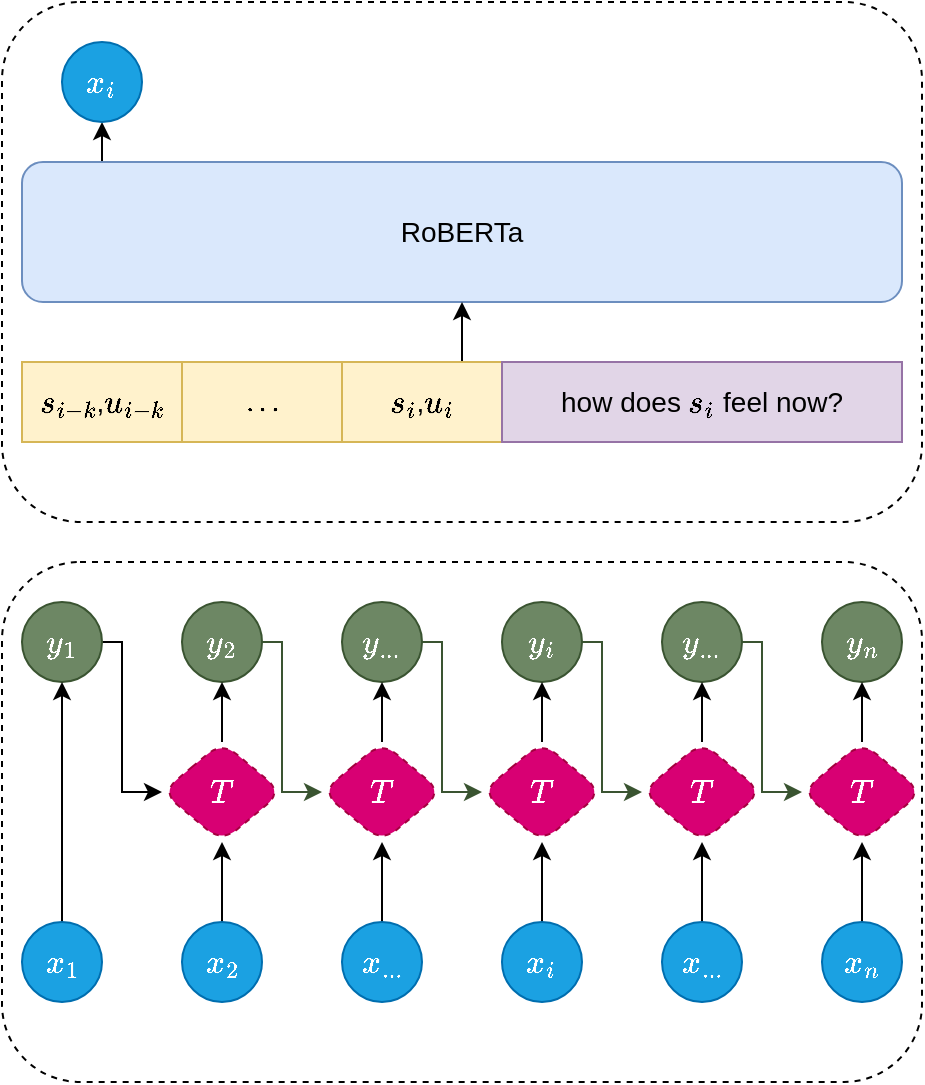 <mxfile version="14.9.8" type="github">
  <diagram id="aTUWieN06N_suoqSjvtF" name="Page-1">
    <mxGraphModel dx="2066" dy="1129" grid="1" gridSize="10" guides="1" tooltips="1" connect="1" arrows="1" fold="1" page="1" pageScale="1" pageWidth="827" pageHeight="1169" math="1" shadow="0">
      <root>
        <mxCell id="0" />
        <mxCell id="1" parent="0" />
        <mxCell id="rgQGkmDwn6sXFbKnUJ9g-49" value="" style="rounded=1;whiteSpace=wrap;html=1;glass=0;shadow=0;sketch=0;dashed=1;fillColor=none;" vertex="1" parent="1">
          <mxGeometry x="30" y="180" width="460" height="260" as="geometry" />
        </mxCell>
        <mxCell id="rgQGkmDwn6sXFbKnUJ9g-50" value="" style="rounded=1;whiteSpace=wrap;html=1;fillColor=none;dashed=1;" vertex="1" parent="1">
          <mxGeometry x="30" y="460" width="460" height="260" as="geometry" />
        </mxCell>
        <mxCell id="rgQGkmDwn6sXFbKnUJ9g-9" style="edgeStyle=orthogonalEdgeStyle;rounded=0;orthogonalLoop=1;jettySize=auto;html=1;entryX=0.5;entryY=1;entryDx=0;entryDy=0;" edge="1" parent="1">
          <mxGeometry relative="1" as="geometry">
            <mxPoint x="80" y="260" as="sourcePoint" />
            <mxPoint x="80" y="240" as="targetPoint" />
          </mxGeometry>
        </mxCell>
        <mxCell id="rgQGkmDwn6sXFbKnUJ9g-1" value="&lt;font style=&quot;font-size: 14px&quot;&gt;RoBERTa&lt;/font&gt;" style="rounded=1;whiteSpace=wrap;html=1;fillColor=#dae8fc;strokeColor=#6c8ebf;" vertex="1" parent="1">
          <mxGeometry x="40" y="260" width="440" height="70" as="geometry" />
        </mxCell>
        <mxCell id="rgQGkmDwn6sXFbKnUJ9g-2" value="&lt;font style=&quot;font-size: 14px&quot;&gt;\(s_{i-k}\),\(u_{i-k}\)&lt;/font&gt;" style="rounded=0;whiteSpace=wrap;html=1;fillColor=#fff2cc;strokeColor=#d6b656;" vertex="1" parent="1">
          <mxGeometry x="40" y="360" width="80" height="40" as="geometry" />
        </mxCell>
        <mxCell id="rgQGkmDwn6sXFbKnUJ9g-7" value="" style="edgeStyle=orthogonalEdgeStyle;rounded=0;orthogonalLoop=1;jettySize=auto;html=1;exitX=0.75;exitY=0;exitDx=0;exitDy=0;" edge="1" parent="1" source="rgQGkmDwn6sXFbKnUJ9g-4" target="rgQGkmDwn6sXFbKnUJ9g-1">
          <mxGeometry relative="1" as="geometry" />
        </mxCell>
        <mxCell id="rgQGkmDwn6sXFbKnUJ9g-4" value="&lt;font style=&quot;font-size: 14px&quot;&gt;\(s_{i}\),\(u_{i}\)&lt;/font&gt;" style="rounded=0;whiteSpace=wrap;html=1;fillColor=#fff2cc;strokeColor=#d6b656;" vertex="1" parent="1">
          <mxGeometry x="200" y="360" width="80" height="40" as="geometry" />
        </mxCell>
        <mxCell id="rgQGkmDwn6sXFbKnUJ9g-5" value="\(...\)" style="rounded=0;whiteSpace=wrap;html=1;fillColor=#fff2cc;strokeColor=#d6b656;" vertex="1" parent="1">
          <mxGeometry x="120" y="360" width="80" height="40" as="geometry" />
        </mxCell>
        <mxCell id="rgQGkmDwn6sXFbKnUJ9g-6" value="&lt;font style=&quot;font-size: 14px&quot;&gt;how does \(s_i\) feel now?&lt;/font&gt;" style="rounded=0;whiteSpace=wrap;html=1;fillColor=#e1d5e7;strokeColor=#9673a6;" vertex="1" parent="1">
          <mxGeometry x="280" y="360" width="200" height="40" as="geometry" />
        </mxCell>
        <mxCell id="rgQGkmDwn6sXFbKnUJ9g-54" style="edgeStyle=orthogonalEdgeStyle;rounded=0;orthogonalLoop=1;jettySize=auto;html=1;entryX=0;entryY=0.5;entryDx=0;entryDy=0;" edge="1" parent="1" source="rgQGkmDwn6sXFbKnUJ9g-19" target="rgQGkmDwn6sXFbKnUJ9g-51">
          <mxGeometry relative="1" as="geometry">
            <Array as="points">
              <mxPoint x="90" y="500" />
              <mxPoint x="90" y="575" />
            </Array>
          </mxGeometry>
        </mxCell>
        <mxCell id="rgQGkmDwn6sXFbKnUJ9g-19" value="&lt;font style=&quot;font-size: 14px&quot;&gt;\(y_1\)&lt;/font&gt;" style="ellipse;whiteSpace=wrap;html=1;aspect=fixed;fillColor=#6d8764;strokeColor=#3A5431;fontColor=#ffffff;" vertex="1" parent="1">
          <mxGeometry x="40" y="480" width="40" height="40" as="geometry" />
        </mxCell>
        <mxCell id="rgQGkmDwn6sXFbKnUJ9g-40" value="" style="edgeStyle=orthogonalEdgeStyle;rounded=0;orthogonalLoop=1;jettySize=auto;html=1;fillColor=#6d8764;strokeColor=#3A5431;entryX=0;entryY=0.5;entryDx=0;entryDy=0;" edge="1" parent="1" source="rgQGkmDwn6sXFbKnUJ9g-20" target="rgQGkmDwn6sXFbKnUJ9g-58">
          <mxGeometry relative="1" as="geometry">
            <Array as="points">
              <mxPoint x="250" y="500" />
              <mxPoint x="250" y="575" />
            </Array>
          </mxGeometry>
        </mxCell>
        <mxCell id="rgQGkmDwn6sXFbKnUJ9g-20" value="&lt;font style=&quot;font-size: 14px&quot;&gt;\(y_{...}\)&lt;/font&gt;" style="ellipse;whiteSpace=wrap;html=1;aspect=fixed;fillColor=#6d8764;strokeColor=#3A5431;fontColor=#ffffff;" vertex="1" parent="1">
          <mxGeometry x="200" y="480" width="40" height="40" as="geometry" />
        </mxCell>
        <mxCell id="rgQGkmDwn6sXFbKnUJ9g-41" value="" style="edgeStyle=orthogonalEdgeStyle;rounded=0;orthogonalLoop=1;jettySize=auto;html=1;fillColor=#6d8764;strokeColor=#3A5431;entryX=0;entryY=0.5;entryDx=0;entryDy=0;" edge="1" parent="1" source="rgQGkmDwn6sXFbKnUJ9g-21" target="rgQGkmDwn6sXFbKnUJ9g-63">
          <mxGeometry relative="1" as="geometry">
            <Array as="points">
              <mxPoint x="330" y="500" />
              <mxPoint x="330" y="575" />
            </Array>
          </mxGeometry>
        </mxCell>
        <mxCell id="rgQGkmDwn6sXFbKnUJ9g-21" value="&lt;font style=&quot;font-size: 14px&quot;&gt;\(y_i\)&lt;/font&gt;" style="ellipse;whiteSpace=wrap;html=1;aspect=fixed;fontStyle=1;fillColor=#6d8764;strokeColor=#3A5431;fontColor=#ffffff;" vertex="1" parent="1">
          <mxGeometry x="280" y="480" width="40" height="40" as="geometry" />
        </mxCell>
        <mxCell id="rgQGkmDwn6sXFbKnUJ9g-42" value="" style="edgeStyle=orthogonalEdgeStyle;rounded=0;orthogonalLoop=1;jettySize=auto;html=1;fillColor=#6d8764;strokeColor=#3A5431;entryX=0;entryY=0.5;entryDx=0;entryDy=0;" edge="1" parent="1" source="rgQGkmDwn6sXFbKnUJ9g-22" target="rgQGkmDwn6sXFbKnUJ9g-66">
          <mxGeometry relative="1" as="geometry">
            <Array as="points">
              <mxPoint x="410" y="500" />
              <mxPoint x="410" y="575" />
            </Array>
          </mxGeometry>
        </mxCell>
        <mxCell id="rgQGkmDwn6sXFbKnUJ9g-22" value="&lt;font style=&quot;font-size: 14px&quot;&gt;\(y_{...}\)&lt;/font&gt;" style="ellipse;whiteSpace=wrap;html=1;aspect=fixed;fillColor=#6d8764;strokeColor=#3A5431;fontColor=#ffffff;" vertex="1" parent="1">
          <mxGeometry x="360" y="480" width="40" height="40" as="geometry" />
        </mxCell>
        <mxCell id="rgQGkmDwn6sXFbKnUJ9g-23" value="&lt;font style=&quot;font-size: 14px&quot;&gt;\(y_n\)&lt;/font&gt;" style="ellipse;whiteSpace=wrap;html=1;aspect=fixed;fillColor=#6d8764;strokeColor=#3A5431;fontColor=#ffffff;" vertex="1" parent="1">
          <mxGeometry x="440" y="480" width="40" height="40" as="geometry" />
        </mxCell>
        <mxCell id="rgQGkmDwn6sXFbKnUJ9g-39" value="" style="edgeStyle=orthogonalEdgeStyle;rounded=0;orthogonalLoop=1;jettySize=auto;html=1;fillColor=#6d8764;strokeColor=#3A5431;entryX=0;entryY=0.5;entryDx=0;entryDy=0;" edge="1" parent="1" source="rgQGkmDwn6sXFbKnUJ9g-24" target="rgQGkmDwn6sXFbKnUJ9g-55">
          <mxGeometry relative="1" as="geometry">
            <Array as="points">
              <mxPoint x="170" y="500" />
              <mxPoint x="170" y="575" />
            </Array>
          </mxGeometry>
        </mxCell>
        <mxCell id="rgQGkmDwn6sXFbKnUJ9g-24" value="&lt;font style=&quot;font-size: 14px&quot;&gt;\(y_2\)&lt;/font&gt;" style="ellipse;whiteSpace=wrap;html=1;aspect=fixed;fillColor=#6d8764;strokeColor=#3A5431;fontColor=#ffffff;" vertex="1" parent="1">
          <mxGeometry x="120" y="480" width="40" height="40" as="geometry" />
        </mxCell>
        <mxCell id="rgQGkmDwn6sXFbKnUJ9g-37" style="edgeStyle=orthogonalEdgeStyle;rounded=0;orthogonalLoop=1;jettySize=auto;html=1;entryX=0.5;entryY=1;entryDx=0;entryDy=0;" edge="1" parent="1" source="rgQGkmDwn6sXFbKnUJ9g-31" target="rgQGkmDwn6sXFbKnUJ9g-19">
          <mxGeometry relative="1" as="geometry" />
        </mxCell>
        <mxCell id="rgQGkmDwn6sXFbKnUJ9g-31" value="&lt;font style=&quot;font-size: 14px&quot;&gt;\(x_1\)&lt;/font&gt;" style="ellipse;whiteSpace=wrap;html=1;aspect=fixed;fillColor=#1ba1e2;strokeColor=#006EAF;fontColor=#ffffff;" vertex="1" parent="1">
          <mxGeometry x="40" y="640" width="40" height="40" as="geometry" />
        </mxCell>
        <mxCell id="rgQGkmDwn6sXFbKnUJ9g-56" value="" style="edgeStyle=orthogonalEdgeStyle;rounded=0;orthogonalLoop=1;jettySize=auto;html=1;" edge="1" parent="1" source="rgQGkmDwn6sXFbKnUJ9g-32" target="rgQGkmDwn6sXFbKnUJ9g-55">
          <mxGeometry relative="1" as="geometry" />
        </mxCell>
        <mxCell id="rgQGkmDwn6sXFbKnUJ9g-32" value="&lt;font style=&quot;font-size: 14px&quot;&gt;\(x_{...}\)&lt;/font&gt;" style="ellipse;whiteSpace=wrap;html=1;aspect=fixed;fillColor=#1ba1e2;strokeColor=#006EAF;fontColor=#ffffff;" vertex="1" parent="1">
          <mxGeometry x="200" y="640" width="40" height="40" as="geometry" />
        </mxCell>
        <mxCell id="rgQGkmDwn6sXFbKnUJ9g-62" style="edgeStyle=orthogonalEdgeStyle;rounded=0;orthogonalLoop=1;jettySize=auto;html=1;entryX=0.5;entryY=1;entryDx=0;entryDy=0;" edge="1" parent="1" source="rgQGkmDwn6sXFbKnUJ9g-33" target="rgQGkmDwn6sXFbKnUJ9g-58">
          <mxGeometry relative="1" as="geometry" />
        </mxCell>
        <mxCell id="rgQGkmDwn6sXFbKnUJ9g-33" value="&lt;font style=&quot;font-size: 14px&quot;&gt;\(x_i\)&lt;/font&gt;" style="ellipse;whiteSpace=wrap;html=1;aspect=fixed;fontStyle=1;fillColor=#1ba1e2;strokeColor=#006EAF;fontColor=#ffffff;" vertex="1" parent="1">
          <mxGeometry x="280" y="640" width="40" height="40" as="geometry" />
        </mxCell>
        <mxCell id="rgQGkmDwn6sXFbKnUJ9g-64" style="edgeStyle=orthogonalEdgeStyle;rounded=0;orthogonalLoop=1;jettySize=auto;html=1;entryX=0.5;entryY=1;entryDx=0;entryDy=0;" edge="1" parent="1" source="rgQGkmDwn6sXFbKnUJ9g-34" target="rgQGkmDwn6sXFbKnUJ9g-63">
          <mxGeometry relative="1" as="geometry" />
        </mxCell>
        <mxCell id="rgQGkmDwn6sXFbKnUJ9g-34" value="&lt;font style=&quot;font-size: 14px&quot;&gt;\(x_{...}\)&lt;/font&gt;" style="ellipse;whiteSpace=wrap;html=1;aspect=fixed;fillColor=#1ba1e2;strokeColor=#006EAF;fontColor=#ffffff;" vertex="1" parent="1">
          <mxGeometry x="360" y="640" width="40" height="40" as="geometry" />
        </mxCell>
        <mxCell id="rgQGkmDwn6sXFbKnUJ9g-67" style="edgeStyle=orthogonalEdgeStyle;rounded=0;orthogonalLoop=1;jettySize=auto;html=1;entryX=0.5;entryY=1;entryDx=0;entryDy=0;" edge="1" parent="1" source="rgQGkmDwn6sXFbKnUJ9g-35" target="rgQGkmDwn6sXFbKnUJ9g-66">
          <mxGeometry relative="1" as="geometry" />
        </mxCell>
        <mxCell id="rgQGkmDwn6sXFbKnUJ9g-35" value="&lt;font style=&quot;font-size: 14px&quot;&gt;\(x_n\)&lt;/font&gt;" style="ellipse;whiteSpace=wrap;html=1;aspect=fixed;fillColor=#1ba1e2;strokeColor=#006EAF;fontColor=#ffffff;" vertex="1" parent="1">
          <mxGeometry x="440" y="640" width="40" height="40" as="geometry" />
        </mxCell>
        <mxCell id="rgQGkmDwn6sXFbKnUJ9g-43" style="edgeStyle=orthogonalEdgeStyle;rounded=0;orthogonalLoop=1;jettySize=auto;html=1;entryX=0.5;entryY=1;entryDx=0;entryDy=0;" edge="1" parent="1" source="rgQGkmDwn6sXFbKnUJ9g-36" target="rgQGkmDwn6sXFbKnUJ9g-51">
          <mxGeometry relative="1" as="geometry" />
        </mxCell>
        <mxCell id="rgQGkmDwn6sXFbKnUJ9g-36" value="&lt;font style=&quot;font-size: 14px&quot;&gt;\(x_2\)&lt;/font&gt;" style="ellipse;whiteSpace=wrap;html=1;aspect=fixed;fillColor=#1ba1e2;strokeColor=#006EAF;fontColor=#ffffff;" vertex="1" parent="1">
          <mxGeometry x="120" y="640" width="40" height="40" as="geometry" />
        </mxCell>
        <mxCell id="rgQGkmDwn6sXFbKnUJ9g-48" value="&lt;font style=&quot;font-size: 14px&quot;&gt;\(x_i\)&lt;/font&gt;" style="ellipse;whiteSpace=wrap;html=1;aspect=fixed;fillColor=#1ba1e2;strokeColor=#006EAF;fontColor=#ffffff;" vertex="1" parent="1">
          <mxGeometry x="60" y="200" width="40" height="40" as="geometry" />
        </mxCell>
        <mxCell id="rgQGkmDwn6sXFbKnUJ9g-53" value="" style="edgeStyle=orthogonalEdgeStyle;rounded=0;orthogonalLoop=1;jettySize=auto;html=1;" edge="1" parent="1" source="rgQGkmDwn6sXFbKnUJ9g-51">
          <mxGeometry relative="1" as="geometry">
            <mxPoint x="140" y="520" as="targetPoint" />
          </mxGeometry>
        </mxCell>
        <mxCell id="rgQGkmDwn6sXFbKnUJ9g-51" value="&lt;font style=&quot;font-size: 14px&quot;&gt;\(T\)&lt;/font&gt;" style="rhombus;whiteSpace=wrap;html=1;rounded=1;shadow=0;glass=0;dashed=1;sketch=0;fillColor=#d80073;strokeColor=#A50040;fontColor=#ffffff;" vertex="1" parent="1">
          <mxGeometry x="110" y="550" width="60" height="50" as="geometry" />
        </mxCell>
        <mxCell id="rgQGkmDwn6sXFbKnUJ9g-57" value="" style="edgeStyle=orthogonalEdgeStyle;rounded=0;orthogonalLoop=1;jettySize=auto;html=1;entryX=0.5;entryY=1;entryDx=0;entryDy=0;" edge="1" parent="1" source="rgQGkmDwn6sXFbKnUJ9g-55" target="rgQGkmDwn6sXFbKnUJ9g-20">
          <mxGeometry relative="1" as="geometry">
            <mxPoint x="220" y="530" as="targetPoint" />
          </mxGeometry>
        </mxCell>
        <mxCell id="rgQGkmDwn6sXFbKnUJ9g-55" value="&lt;span&gt;&lt;font style=&quot;font-size: 14px&quot;&gt;\(T\)&lt;/font&gt;&lt;/span&gt;" style="rhombus;whiteSpace=wrap;html=1;rounded=1;shadow=0;glass=0;dashed=1;sketch=0;fillColor=#d80073;strokeColor=#A50040;fontColor=#ffffff;" vertex="1" parent="1">
          <mxGeometry x="190" y="550" width="60" height="50" as="geometry" />
        </mxCell>
        <mxCell id="rgQGkmDwn6sXFbKnUJ9g-59" style="edgeStyle=orthogonalEdgeStyle;rounded=0;orthogonalLoop=1;jettySize=auto;html=1;entryX=0.5;entryY=1;entryDx=0;entryDy=0;" edge="1" parent="1" source="rgQGkmDwn6sXFbKnUJ9g-58" target="rgQGkmDwn6sXFbKnUJ9g-21">
          <mxGeometry relative="1" as="geometry" />
        </mxCell>
        <mxCell id="rgQGkmDwn6sXFbKnUJ9g-58" value="&lt;span style=&quot;font-size: 14px&quot;&gt;\(T\)&lt;/span&gt;" style="rhombus;whiteSpace=wrap;html=1;rounded=1;shadow=0;glass=0;dashed=1;sketch=0;fillColor=#d80073;strokeColor=#A50040;fontColor=#ffffff;" vertex="1" parent="1">
          <mxGeometry x="270" y="550" width="60" height="50" as="geometry" />
        </mxCell>
        <mxCell id="rgQGkmDwn6sXFbKnUJ9g-65" style="edgeStyle=orthogonalEdgeStyle;rounded=0;orthogonalLoop=1;jettySize=auto;html=1;entryX=0.5;entryY=1;entryDx=0;entryDy=0;" edge="1" parent="1" source="rgQGkmDwn6sXFbKnUJ9g-63" target="rgQGkmDwn6sXFbKnUJ9g-22">
          <mxGeometry relative="1" as="geometry" />
        </mxCell>
        <mxCell id="rgQGkmDwn6sXFbKnUJ9g-63" value="&lt;span style=&quot;font-size: 14px&quot;&gt;\(T\)&lt;/span&gt;" style="rhombus;whiteSpace=wrap;html=1;rounded=1;shadow=0;glass=0;dashed=1;sketch=0;fillColor=#d80073;strokeColor=#A50040;fontColor=#ffffff;" vertex="1" parent="1">
          <mxGeometry x="350" y="550" width="60" height="50" as="geometry" />
        </mxCell>
        <mxCell id="rgQGkmDwn6sXFbKnUJ9g-68" style="edgeStyle=orthogonalEdgeStyle;rounded=0;orthogonalLoop=1;jettySize=auto;html=1;entryX=0.5;entryY=1;entryDx=0;entryDy=0;" edge="1" parent="1" source="rgQGkmDwn6sXFbKnUJ9g-66" target="rgQGkmDwn6sXFbKnUJ9g-23">
          <mxGeometry relative="1" as="geometry" />
        </mxCell>
        <mxCell id="rgQGkmDwn6sXFbKnUJ9g-66" value="&lt;span style=&quot;font-size: 14px&quot;&gt;\(T\)&lt;/span&gt;" style="rhombus;whiteSpace=wrap;html=1;rounded=1;shadow=0;glass=0;dashed=1;sketch=0;fillColor=#d80073;strokeColor=#A50040;fontColor=#ffffff;" vertex="1" parent="1">
          <mxGeometry x="430" y="550" width="60" height="50" as="geometry" />
        </mxCell>
      </root>
    </mxGraphModel>
  </diagram>
</mxfile>
